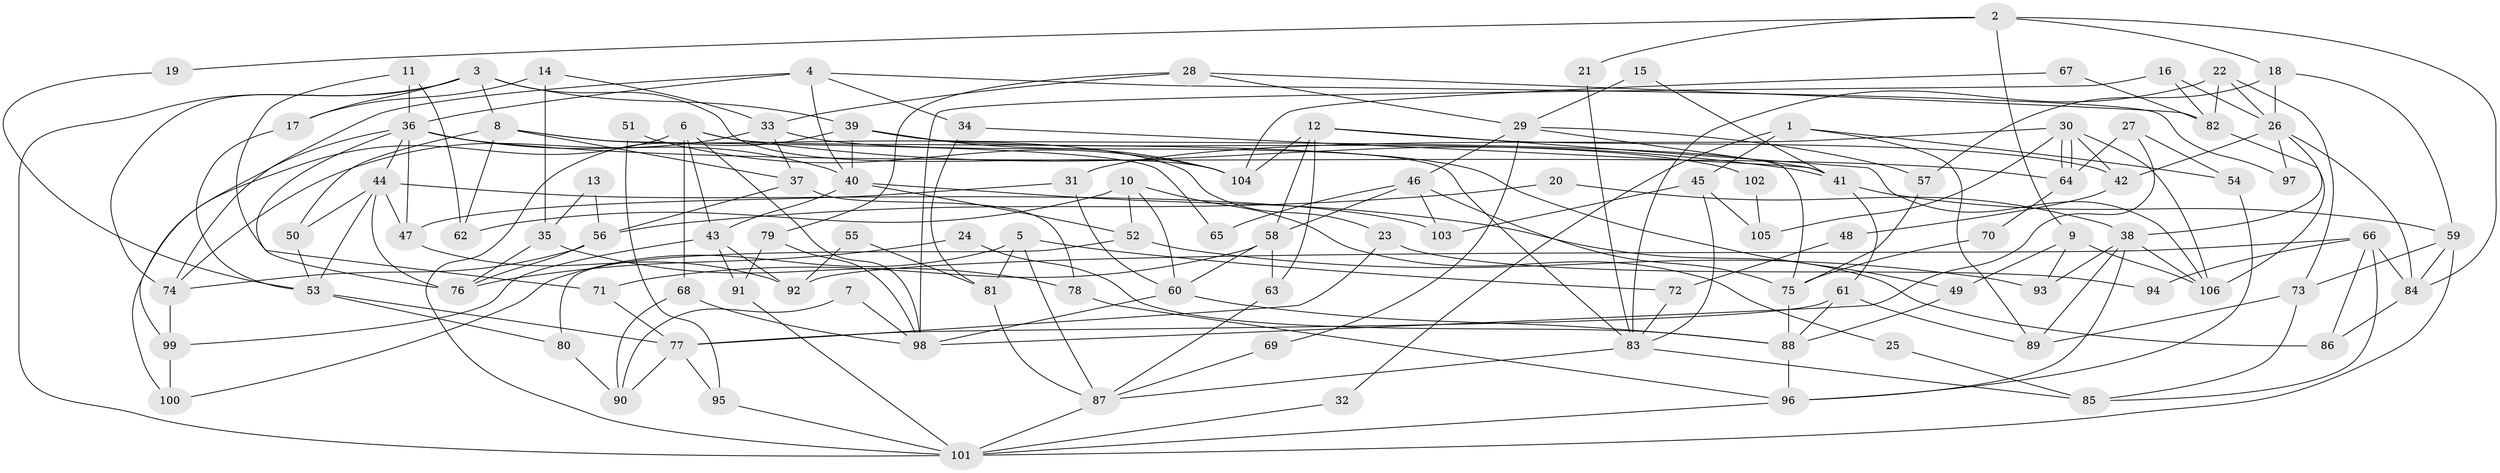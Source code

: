 // coarse degree distribution, {6: 0.11940298507462686, 5: 0.26865671641791045, 8: 0.07462686567164178, 7: 0.05970149253731343, 4: 0.11940298507462686, 2: 0.11940298507462686, 1: 0.014925373134328358, 9: 0.08955223880597014, 3: 0.13432835820895522}
// Generated by graph-tools (version 1.1) at 2025/41/03/06/25 10:41:54]
// undirected, 106 vertices, 212 edges
graph export_dot {
graph [start="1"]
  node [color=gray90,style=filled];
  1;
  2;
  3;
  4;
  5;
  6;
  7;
  8;
  9;
  10;
  11;
  12;
  13;
  14;
  15;
  16;
  17;
  18;
  19;
  20;
  21;
  22;
  23;
  24;
  25;
  26;
  27;
  28;
  29;
  30;
  31;
  32;
  33;
  34;
  35;
  36;
  37;
  38;
  39;
  40;
  41;
  42;
  43;
  44;
  45;
  46;
  47;
  48;
  49;
  50;
  51;
  52;
  53;
  54;
  55;
  56;
  57;
  58;
  59;
  60;
  61;
  62;
  63;
  64;
  65;
  66;
  67;
  68;
  69;
  70;
  71;
  72;
  73;
  74;
  75;
  76;
  77;
  78;
  79;
  80;
  81;
  82;
  83;
  84;
  85;
  86;
  87;
  88;
  89;
  90;
  91;
  92;
  93;
  94;
  95;
  96;
  97;
  98;
  99;
  100;
  101;
  102;
  103;
  104;
  105;
  106;
  1 -- 89;
  1 -- 45;
  1 -- 32;
  1 -- 54;
  2 -- 84;
  2 -- 18;
  2 -- 9;
  2 -- 19;
  2 -- 21;
  3 -- 101;
  3 -- 74;
  3 -- 8;
  3 -- 17;
  3 -- 39;
  3 -- 104;
  4 -- 40;
  4 -- 74;
  4 -- 34;
  4 -- 36;
  4 -- 97;
  5 -- 87;
  5 -- 81;
  5 -- 72;
  5 -- 100;
  6 -- 100;
  6 -- 43;
  6 -- 41;
  6 -- 68;
  6 -- 83;
  6 -- 98;
  7 -- 98;
  7 -- 90;
  8 -- 37;
  8 -- 23;
  8 -- 50;
  8 -- 62;
  8 -- 65;
  9 -- 106;
  9 -- 49;
  9 -- 93;
  10 -- 62;
  10 -- 60;
  10 -- 25;
  10 -- 52;
  11 -- 71;
  11 -- 36;
  11 -- 62;
  12 -- 58;
  12 -- 106;
  12 -- 42;
  12 -- 63;
  12 -- 104;
  13 -- 35;
  13 -- 56;
  14 -- 35;
  14 -- 17;
  14 -- 33;
  15 -- 41;
  15 -- 29;
  16 -- 26;
  16 -- 82;
  16 -- 98;
  17 -- 53;
  18 -- 59;
  18 -- 57;
  18 -- 26;
  19 -- 53;
  20 -- 56;
  20 -- 38;
  21 -- 83;
  22 -- 26;
  22 -- 73;
  22 -- 82;
  22 -- 83;
  23 -- 77;
  23 -- 94;
  24 -- 88;
  24 -- 76;
  25 -- 85;
  26 -- 38;
  26 -- 42;
  26 -- 84;
  26 -- 97;
  27 -- 98;
  27 -- 64;
  27 -- 54;
  28 -- 82;
  28 -- 33;
  28 -- 29;
  28 -- 79;
  29 -- 46;
  29 -- 41;
  29 -- 57;
  29 -- 69;
  30 -- 64;
  30 -- 64;
  30 -- 42;
  30 -- 31;
  30 -- 105;
  30 -- 106;
  31 -- 60;
  31 -- 47;
  32 -- 101;
  33 -- 49;
  33 -- 37;
  33 -- 74;
  34 -- 41;
  34 -- 81;
  35 -- 76;
  35 -- 78;
  36 -- 40;
  36 -- 44;
  36 -- 47;
  36 -- 64;
  36 -- 76;
  36 -- 99;
  37 -- 56;
  37 -- 78;
  38 -- 93;
  38 -- 89;
  38 -- 96;
  38 -- 106;
  39 -- 104;
  39 -- 40;
  39 -- 75;
  39 -- 101;
  39 -- 102;
  40 -- 86;
  40 -- 43;
  40 -- 52;
  41 -- 59;
  41 -- 61;
  42 -- 48;
  43 -- 91;
  43 -- 92;
  43 -- 99;
  44 -- 47;
  44 -- 50;
  44 -- 53;
  44 -- 76;
  44 -- 103;
  45 -- 103;
  45 -- 83;
  45 -- 105;
  46 -- 75;
  46 -- 58;
  46 -- 65;
  46 -- 103;
  47 -- 92;
  48 -- 72;
  49 -- 88;
  50 -- 53;
  51 -- 104;
  51 -- 95;
  52 -- 80;
  52 -- 93;
  53 -- 77;
  53 -- 80;
  54 -- 96;
  55 -- 92;
  55 -- 81;
  56 -- 74;
  56 -- 76;
  57 -- 75;
  58 -- 63;
  58 -- 60;
  58 -- 71;
  59 -- 101;
  59 -- 73;
  59 -- 84;
  60 -- 88;
  60 -- 98;
  61 -- 77;
  61 -- 88;
  61 -- 89;
  63 -- 87;
  64 -- 70;
  66 -- 92;
  66 -- 84;
  66 -- 85;
  66 -- 86;
  66 -- 94;
  67 -- 82;
  67 -- 104;
  68 -- 98;
  68 -- 90;
  69 -- 87;
  70 -- 75;
  71 -- 77;
  72 -- 83;
  73 -- 85;
  73 -- 89;
  74 -- 99;
  75 -- 88;
  77 -- 90;
  77 -- 95;
  78 -- 96;
  79 -- 98;
  79 -- 91;
  80 -- 90;
  81 -- 87;
  82 -- 106;
  83 -- 85;
  83 -- 87;
  84 -- 86;
  87 -- 101;
  88 -- 96;
  91 -- 101;
  95 -- 101;
  96 -- 101;
  99 -- 100;
  102 -- 105;
}
